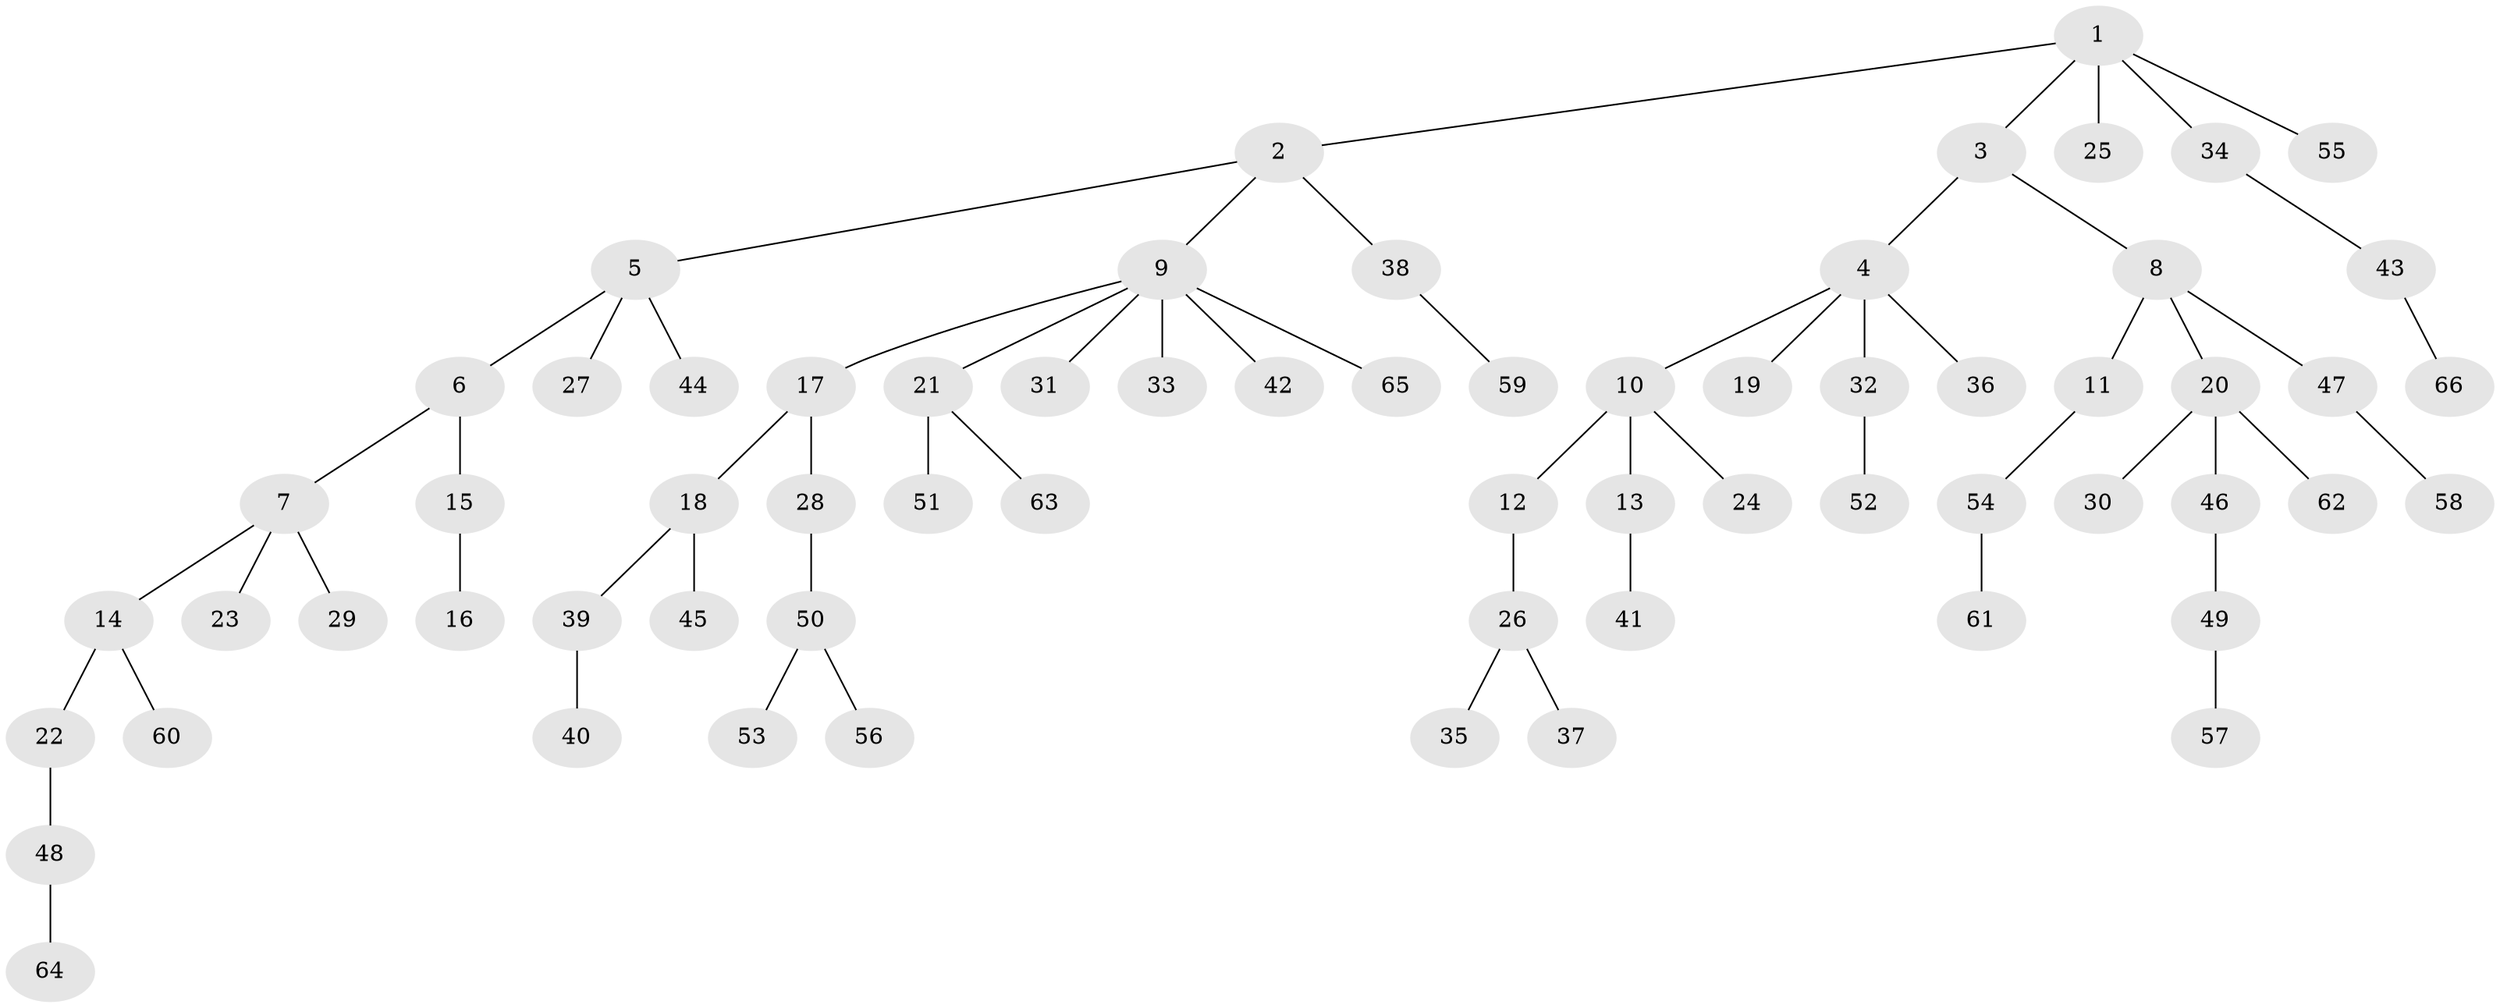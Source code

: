 // coarse degree distribution, {7: 0.030303030303030304, 5: 0.06060606060606061, 4: 0.09090909090909091, 3: 0.030303030303030304, 1: 0.6060606060606061, 2: 0.18181818181818182}
// Generated by graph-tools (version 1.1) at 2025/19/03/04/25 18:19:10]
// undirected, 66 vertices, 65 edges
graph export_dot {
graph [start="1"]
  node [color=gray90,style=filled];
  1;
  2;
  3;
  4;
  5;
  6;
  7;
  8;
  9;
  10;
  11;
  12;
  13;
  14;
  15;
  16;
  17;
  18;
  19;
  20;
  21;
  22;
  23;
  24;
  25;
  26;
  27;
  28;
  29;
  30;
  31;
  32;
  33;
  34;
  35;
  36;
  37;
  38;
  39;
  40;
  41;
  42;
  43;
  44;
  45;
  46;
  47;
  48;
  49;
  50;
  51;
  52;
  53;
  54;
  55;
  56;
  57;
  58;
  59;
  60;
  61;
  62;
  63;
  64;
  65;
  66;
  1 -- 2;
  1 -- 3;
  1 -- 25;
  1 -- 34;
  1 -- 55;
  2 -- 5;
  2 -- 9;
  2 -- 38;
  3 -- 4;
  3 -- 8;
  4 -- 10;
  4 -- 19;
  4 -- 32;
  4 -- 36;
  5 -- 6;
  5 -- 27;
  5 -- 44;
  6 -- 7;
  6 -- 15;
  7 -- 14;
  7 -- 23;
  7 -- 29;
  8 -- 11;
  8 -- 20;
  8 -- 47;
  9 -- 17;
  9 -- 21;
  9 -- 31;
  9 -- 33;
  9 -- 42;
  9 -- 65;
  10 -- 12;
  10 -- 13;
  10 -- 24;
  11 -- 54;
  12 -- 26;
  13 -- 41;
  14 -- 22;
  14 -- 60;
  15 -- 16;
  17 -- 18;
  17 -- 28;
  18 -- 39;
  18 -- 45;
  20 -- 30;
  20 -- 46;
  20 -- 62;
  21 -- 51;
  21 -- 63;
  22 -- 48;
  26 -- 35;
  26 -- 37;
  28 -- 50;
  32 -- 52;
  34 -- 43;
  38 -- 59;
  39 -- 40;
  43 -- 66;
  46 -- 49;
  47 -- 58;
  48 -- 64;
  49 -- 57;
  50 -- 53;
  50 -- 56;
  54 -- 61;
}
